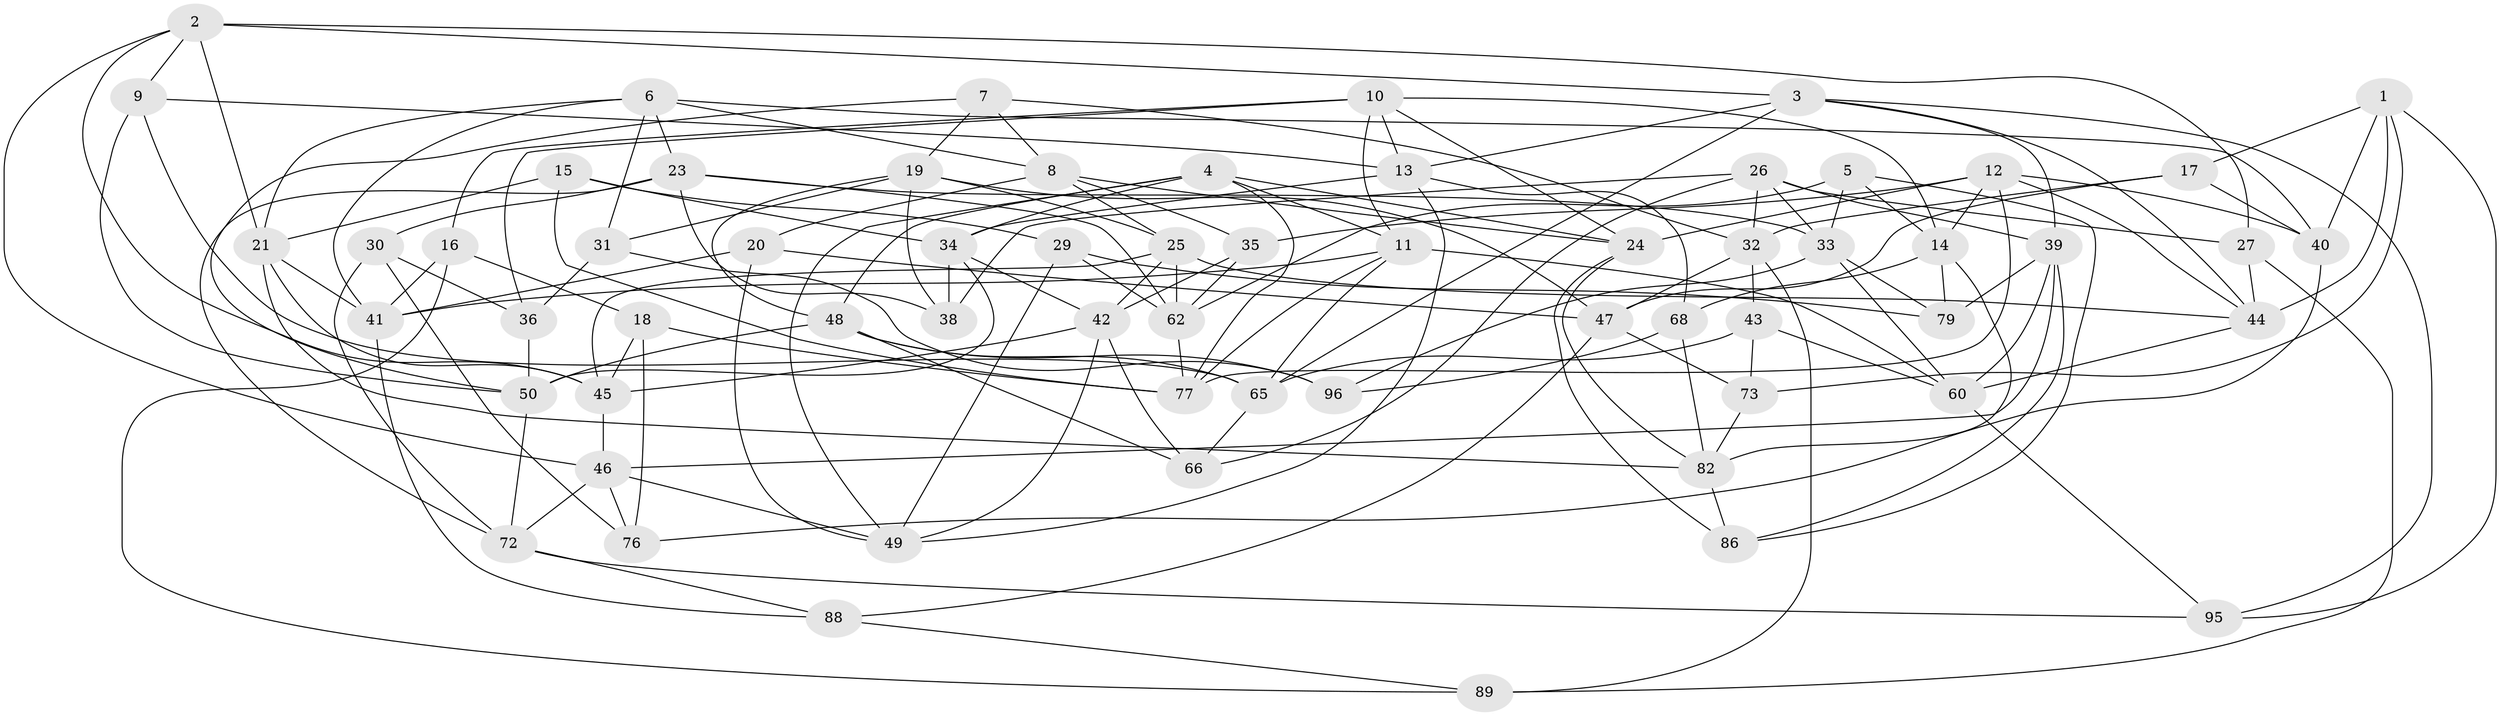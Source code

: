 // original degree distribution, {4: 1.0}
// Generated by graph-tools (version 1.1) at 2025/11/02/21/25 10:11:16]
// undirected, 63 vertices, 162 edges
graph export_dot {
graph [start="1"]
  node [color=gray90,style=filled];
  1 [super="+84"];
  2 [super="+28"];
  3 [super="+81"];
  4 [super="+83"];
  5;
  6 [super="+54"];
  7;
  8 [super="+90"];
  9;
  10 [super="+55"];
  11 [super="+67"];
  12 [super="+70"];
  13 [super="+52"];
  14 [super="+22"];
  15;
  16;
  17;
  18;
  19 [super="+71"];
  20;
  21 [super="+98"];
  23 [super="+100"];
  24 [super="+99"];
  25 [super="+75"];
  26 [super="+87"];
  27;
  29;
  30;
  31;
  32 [super="+57"];
  33 [super="+93"];
  34 [super="+37"];
  35;
  36;
  38;
  39 [super="+59"];
  40 [super="+53"];
  41 [super="+61"];
  42 [super="+56"];
  43;
  44 [super="+63"];
  45 [super="+69"];
  46 [super="+78"];
  47 [super="+58"];
  48 [super="+51"];
  49 [super="+92"];
  50 [super="+74"];
  60 [super="+91"];
  62 [super="+64"];
  65 [super="+85"];
  66;
  68;
  72 [super="+94"];
  73;
  76;
  77 [super="+80"];
  79;
  82 [super="+97"];
  86;
  88;
  89;
  95;
  96;
  1 -- 73;
  1 -- 40 [weight=2];
  1 -- 95;
  1 -- 17;
  1 -- 44;
  2 -- 3;
  2 -- 21;
  2 -- 45;
  2 -- 9;
  2 -- 27;
  2 -- 46;
  3 -- 39;
  3 -- 65;
  3 -- 44;
  3 -- 95;
  3 -- 13;
  4 -- 48;
  4 -- 34;
  4 -- 49;
  4 -- 24;
  4 -- 11;
  4 -- 77;
  5 -- 86;
  5 -- 33;
  5 -- 14;
  5 -- 62;
  6 -- 31;
  6 -- 23;
  6 -- 8;
  6 -- 40;
  6 -- 41;
  6 -- 21;
  7 -- 8;
  7 -- 19;
  7 -- 32;
  7 -- 50;
  8 -- 35;
  8 -- 25;
  8 -- 24;
  8 -- 20;
  9 -- 65;
  9 -- 50;
  9 -- 13;
  10 -- 16;
  10 -- 13;
  10 -- 36;
  10 -- 24;
  10 -- 11;
  10 -- 14;
  11 -- 65;
  11 -- 41;
  11 -- 60;
  11 -- 77;
  12 -- 44;
  12 -- 35;
  12 -- 14;
  12 -- 40;
  12 -- 24;
  12 -- 77;
  13 -- 34;
  13 -- 49;
  13 -- 68;
  14 -- 79;
  14 -- 68;
  14 -- 82;
  15 -- 34;
  15 -- 29;
  15 -- 77;
  15 -- 21;
  16 -- 18;
  16 -- 89;
  16 -- 41;
  17 -- 32;
  17 -- 47;
  17 -- 40;
  18 -- 76;
  18 -- 77;
  18 -- 45;
  19 -- 25;
  19 -- 47;
  19 -- 38;
  19 -- 31;
  19 -- 48;
  20 -- 47;
  20 -- 41;
  20 -- 49;
  21 -- 82;
  21 -- 41;
  21 -- 45;
  23 -- 30;
  23 -- 62;
  23 -- 33;
  23 -- 38;
  23 -- 72;
  24 -- 86;
  24 -- 82;
  25 -- 45;
  25 -- 42;
  25 -- 44;
  25 -- 62;
  26 -- 66;
  26 -- 38;
  26 -- 32;
  26 -- 27;
  26 -- 39;
  26 -- 33;
  27 -- 44;
  27 -- 89;
  29 -- 62;
  29 -- 49;
  29 -- 79;
  30 -- 76;
  30 -- 36;
  30 -- 72;
  31 -- 96;
  31 -- 36;
  32 -- 89;
  32 -- 43;
  32 -- 47;
  33 -- 79;
  33 -- 96;
  33 -- 60;
  34 -- 38;
  34 -- 50;
  34 -- 42;
  35 -- 42;
  35 -- 62;
  36 -- 50;
  39 -- 79;
  39 -- 86;
  39 -- 60;
  39 -- 46;
  40 -- 76;
  41 -- 88;
  42 -- 45;
  42 -- 49;
  42 -- 66;
  43 -- 65;
  43 -- 73;
  43 -- 60;
  44 -- 60;
  45 -- 46;
  46 -- 72;
  46 -- 49;
  46 -- 76;
  47 -- 88;
  47 -- 73;
  48 -- 66;
  48 -- 96;
  48 -- 65;
  48 -- 50;
  50 -- 72;
  60 -- 95;
  62 -- 77;
  65 -- 66;
  68 -- 96;
  68 -- 82;
  72 -- 95;
  72 -- 88;
  73 -- 82;
  82 -- 86;
  88 -- 89;
}
